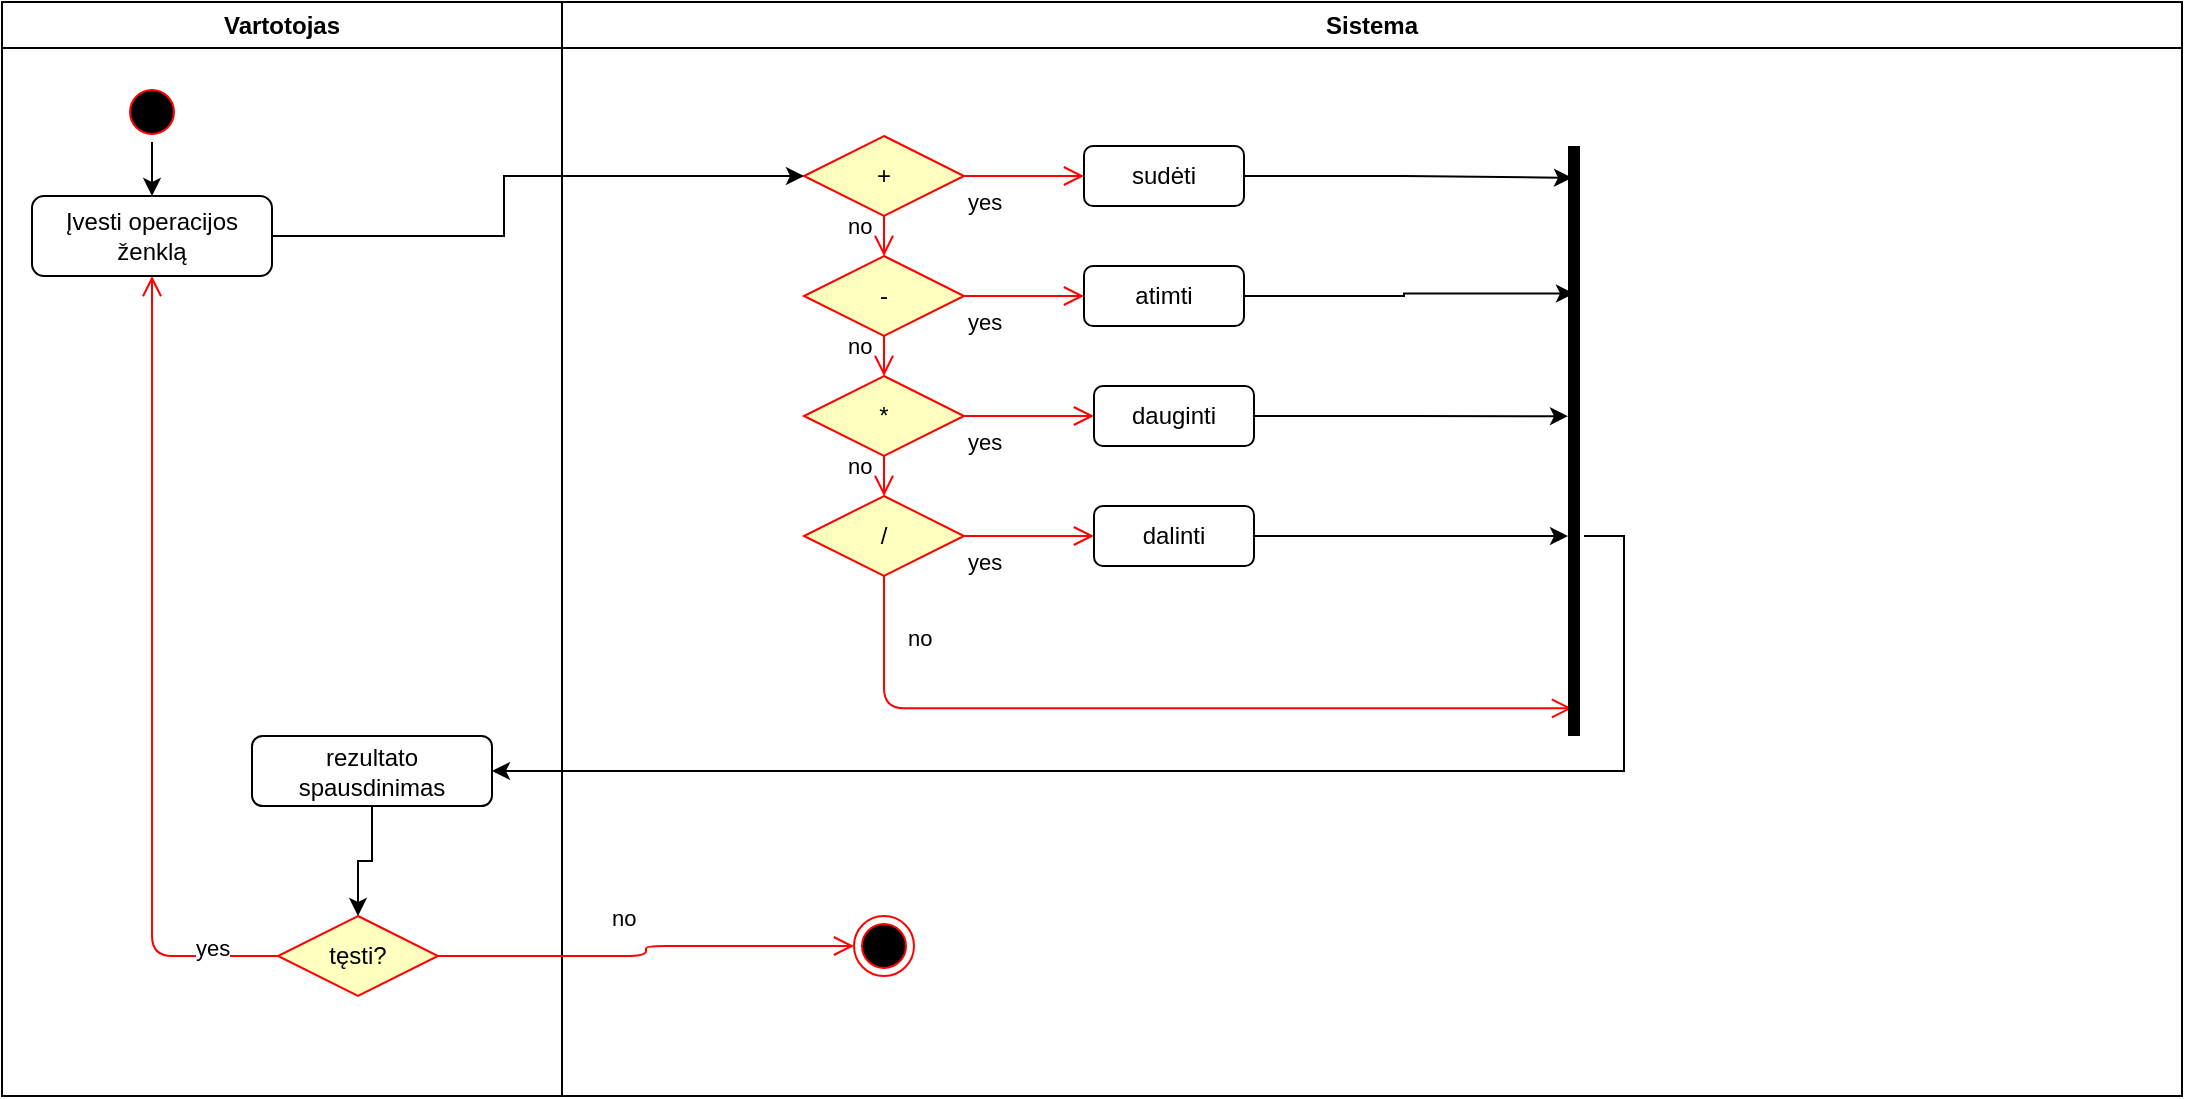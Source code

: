 <mxfile version="12.1.1" type="device" pages="1"><diagram name="Page-1" id="e7e014a7-5840-1c2e-5031-d8a46d1fe8dd"><mxGraphModel dx="1408" dy="777" grid="1" gridSize="10" guides="1" tooltips="1" connect="1" arrows="1" fold="1" page="1" pageScale="1" pageWidth="1169" pageHeight="826" background="#ffffff" math="0" shadow="0"><root><mxCell id="0"/><mxCell id="1" parent="0"/><mxCell id="3" value="Vartotojas" style="swimlane;whiteSpace=wrap" parent="1" vertex="1"><mxGeometry x="39" y="13" width="280" height="547" as="geometry"/></mxCell><mxCell id="pYI896oc1kStvGvr0Gmi-50" value="" style="edgeStyle=orthogonalEdgeStyle;rounded=0;orthogonalLoop=1;jettySize=auto;html=1;" parent="3" source="13" target="pYI896oc1kStvGvr0Gmi-47" edge="1"><mxGeometry relative="1" as="geometry"><mxPoint x="75" y="140" as="sourcePoint"/></mxGeometry></mxCell><mxCell id="13" value="" style="ellipse;shape=startState;fillColor=#000000;strokeColor=#ff0000;" parent="3" vertex="1"><mxGeometry x="60" y="40" width="30" height="30" as="geometry"/></mxCell><mxCell id="pYI896oc1kStvGvr0Gmi-47" value="Įvesti operacijos ženklą" style="rounded=1;whiteSpace=wrap;html=1;" parent="3" vertex="1"><mxGeometry x="15" y="97" width="120" height="40" as="geometry"/></mxCell><mxCell id="pYI896oc1kStvGvr0Gmi-139" value="tęsti?" style="rhombus;whiteSpace=wrap;html=1;fillColor=#ffffc0;strokeColor=#ff0000;" parent="3" vertex="1"><mxGeometry x="138" y="457" width="80" height="40" as="geometry"/></mxCell><mxCell id="pYI896oc1kStvGvr0Gmi-141" value="yes" style="edgeStyle=orthogonalEdgeStyle;html=1;align=left;verticalAlign=top;endArrow=open;endSize=8;strokeColor=#ff0000;entryX=0.5;entryY=1;entryDx=0;entryDy=0;" parent="3" source="pYI896oc1kStvGvr0Gmi-139" target="pYI896oc1kStvGvr0Gmi-47" edge="1"><mxGeometry x="-0.6" y="-20" relative="1" as="geometry"><mxPoint x="51" y="522.5" as="targetPoint"/><mxPoint as="offset"/></mxGeometry></mxCell><mxCell id="59D-sfgaQ4WbKUfJscwK-38" style="edgeStyle=orthogonalEdgeStyle;rounded=0;orthogonalLoop=1;jettySize=auto;html=1;entryX=0.5;entryY=0;entryDx=0;entryDy=0;" edge="1" parent="3" source="pYI896oc1kStvGvr0Gmi-131" target="pYI896oc1kStvGvr0Gmi-139"><mxGeometry relative="1" as="geometry"/></mxCell><mxCell id="pYI896oc1kStvGvr0Gmi-131" value="rezultato spausdinimas" style="rounded=1;whiteSpace=wrap;html=1;strokeColor=#000000;" parent="3" vertex="1"><mxGeometry x="125" y="367" width="120" height="35" as="geometry"/></mxCell><mxCell id="4" value="Sistema" style="swimlane;whiteSpace=wrap" parent="1" vertex="1"><mxGeometry x="319" y="13" width="810" height="547" as="geometry"><mxRectangle x="319" y="13" width="80" height="23" as="alternateBounds"/></mxGeometry></mxCell><mxCell id="pYI896oc1kStvGvr0Gmi-67" value="+" style="rhombus;whiteSpace=wrap;html=1;fillColor=#ffffc0;strokeColor=#ff0000;" parent="4" vertex="1"><mxGeometry x="121" y="67" width="80" height="40" as="geometry"/></mxCell><mxCell id="pYI896oc1kStvGvr0Gmi-68" value="no" style="edgeStyle=orthogonalEdgeStyle;html=1;align=left;verticalAlign=bottom;endArrow=open;endSize=8;strokeColor=#ff0000;entryX=0.5;entryY=0;entryDx=0;entryDy=0;" parent="4" source="pYI896oc1kStvGvr0Gmi-67" target="pYI896oc1kStvGvr0Gmi-71" edge="1"><mxGeometry x="0.333" y="-20" relative="1" as="geometry"><mxPoint x="301" y="107" as="targetPoint"/><mxPoint as="offset"/></mxGeometry></mxCell><mxCell id="pYI896oc1kStvGvr0Gmi-69" value="yes" style="edgeStyle=orthogonalEdgeStyle;html=1;align=left;verticalAlign=top;endArrow=open;endSize=8;strokeColor=#ff0000;entryX=0;entryY=0.5;entryDx=0;entryDy=0;" parent="4" source="pYI896oc1kStvGvr0Gmi-67" target="pYI896oc1kStvGvr0Gmi-83" edge="1"><mxGeometry x="-1" relative="1" as="geometry"><mxPoint x="291" y="87" as="targetPoint"/></mxGeometry></mxCell><mxCell id="pYI896oc1kStvGvr0Gmi-71" value="-" style="rhombus;whiteSpace=wrap;html=1;fillColor=#ffffc0;strokeColor=#ff0000;" parent="4" vertex="1"><mxGeometry x="121" y="127" width="80" height="40" as="geometry"/></mxCell><mxCell id="pYI896oc1kStvGvr0Gmi-72" value="no" style="edgeStyle=orthogonalEdgeStyle;html=1;align=left;verticalAlign=bottom;endArrow=open;endSize=8;strokeColor=#ff0000;entryX=0.5;entryY=0;entryDx=0;entryDy=0;" parent="4" source="pYI896oc1kStvGvr0Gmi-71" target="pYI896oc1kStvGvr0Gmi-74" edge="1"><mxGeometry x="0.333" y="-20" relative="1" as="geometry"><mxPoint x="126" y="287" as="targetPoint"/><mxPoint as="offset"/></mxGeometry></mxCell><mxCell id="pYI896oc1kStvGvr0Gmi-73" value="yes" style="edgeStyle=orthogonalEdgeStyle;html=1;align=left;verticalAlign=top;endArrow=open;endSize=8;strokeColor=#ff0000;entryX=0;entryY=0.5;entryDx=0;entryDy=0;" parent="4" source="pYI896oc1kStvGvr0Gmi-71" target="pYI896oc1kStvGvr0Gmi-86" edge="1"><mxGeometry x="-1" relative="1" as="geometry"><mxPoint x="281" y="157" as="targetPoint"/></mxGeometry></mxCell><mxCell id="pYI896oc1kStvGvr0Gmi-74" value="*" style="rhombus;whiteSpace=wrap;html=1;fillColor=#ffffc0;strokeColor=#ff0000;" parent="4" vertex="1"><mxGeometry x="121" y="187" width="80" height="40" as="geometry"/></mxCell><mxCell id="pYI896oc1kStvGvr0Gmi-75" value="no" style="edgeStyle=orthogonalEdgeStyle;html=1;align=left;verticalAlign=bottom;endArrow=open;endSize=8;strokeColor=#ff0000;entryX=0.953;entryY=0.6;entryDx=0;entryDy=0;entryPerimeter=0;" parent="4" source="pYI896oc1kStvGvr0Gmi-77" target="pYI896oc1kStvGvr0Gmi-98" edge="1"><mxGeometry x="-0.805" y="10" relative="1" as="geometry"><mxPoint x="161" y="312" as="targetPoint"/><mxPoint as="offset"/><Array as="points"><mxPoint x="161" y="353"/></Array></mxGeometry></mxCell><mxCell id="pYI896oc1kStvGvr0Gmi-76" value="yes" style="edgeStyle=orthogonalEdgeStyle;html=1;align=left;verticalAlign=top;endArrow=open;endSize=8;strokeColor=#ff0000;entryX=0;entryY=0.5;entryDx=0;entryDy=0;" parent="4" source="pYI896oc1kStvGvr0Gmi-74" target="pYI896oc1kStvGvr0Gmi-87" edge="1"><mxGeometry x="-1" relative="1" as="geometry"><mxPoint x="281" y="227" as="targetPoint"/></mxGeometry></mxCell><mxCell id="pYI896oc1kStvGvr0Gmi-79" value="yes" style="edgeStyle=orthogonalEdgeStyle;html=1;align=left;verticalAlign=top;endArrow=open;endSize=8;strokeColor=#ff0000;entryX=0;entryY=0.5;entryDx=0;entryDy=0;" parent="4" source="pYI896oc1kStvGvr0Gmi-77" target="pYI896oc1kStvGvr0Gmi-88" edge="1"><mxGeometry x="-1" relative="1" as="geometry"><mxPoint x="261" y="267" as="targetPoint"/></mxGeometry></mxCell><mxCell id="pYI896oc1kStvGvr0Gmi-77" value="/" style="rhombus;whiteSpace=wrap;html=1;fillColor=#ffffc0;strokeColor=#ff0000;" parent="4" vertex="1"><mxGeometry x="121" y="247" width="80" height="40" as="geometry"/></mxCell><mxCell id="pYI896oc1kStvGvr0Gmi-80" value="no" style="edgeStyle=orthogonalEdgeStyle;html=1;align=left;verticalAlign=bottom;endArrow=open;endSize=8;strokeColor=#ff0000;" parent="4" source="pYI896oc1kStvGvr0Gmi-74" target="pYI896oc1kStvGvr0Gmi-77" edge="1"><mxGeometry x="0.333" y="-20" relative="1" as="geometry"><mxPoint x="481" y="347" as="targetPoint"/><mxPoint x="481" y="267" as="sourcePoint"/><mxPoint as="offset"/></mxGeometry></mxCell><mxCell id="pYI896oc1kStvGvr0Gmi-117" style="edgeStyle=orthogonalEdgeStyle;rounded=0;orthogonalLoop=1;jettySize=auto;html=1;entryX=0.054;entryY=0.6;entryDx=0;entryDy=0;entryPerimeter=0;strokeColor=#000000;" parent="4" source="pYI896oc1kStvGvr0Gmi-83" target="pYI896oc1kStvGvr0Gmi-98" edge="1"><mxGeometry relative="1" as="geometry"/></mxCell><mxCell id="pYI896oc1kStvGvr0Gmi-83" value="sudėti" style="rounded=1;whiteSpace=wrap;html=1;" parent="4" vertex="1"><mxGeometry x="261" y="72" width="80" height="30" as="geometry"/></mxCell><mxCell id="pYI896oc1kStvGvr0Gmi-118" style="edgeStyle=orthogonalEdgeStyle;rounded=0;orthogonalLoop=1;jettySize=auto;html=1;entryX=0.25;entryY=0.5;entryDx=0;entryDy=0;entryPerimeter=0;strokeColor=#000000;" parent="4" source="pYI896oc1kStvGvr0Gmi-86" target="pYI896oc1kStvGvr0Gmi-98" edge="1"><mxGeometry relative="1" as="geometry"/></mxCell><mxCell id="pYI896oc1kStvGvr0Gmi-86" value="atimti" style="rounded=1;whiteSpace=wrap;html=1;" parent="4" vertex="1"><mxGeometry x="261" y="132" width="80" height="30" as="geometry"/></mxCell><mxCell id="pYI896oc1kStvGvr0Gmi-120" style="edgeStyle=orthogonalEdgeStyle;rounded=0;orthogonalLoop=1;jettySize=auto;html=1;entryX=0.458;entryY=0.8;entryDx=0;entryDy=0;entryPerimeter=0;strokeColor=#000000;" parent="4" source="pYI896oc1kStvGvr0Gmi-87" target="pYI896oc1kStvGvr0Gmi-98" edge="1"><mxGeometry relative="1" as="geometry"/></mxCell><mxCell id="pYI896oc1kStvGvr0Gmi-87" value="dauginti" style="rounded=1;whiteSpace=wrap;html=1;" parent="4" vertex="1"><mxGeometry x="266" y="192" width="80" height="30" as="geometry"/></mxCell><mxCell id="pYI896oc1kStvGvr0Gmi-119" style="edgeStyle=orthogonalEdgeStyle;rounded=0;orthogonalLoop=1;jettySize=auto;html=1;entryX=0.661;entryY=0.8;entryDx=0;entryDy=0;entryPerimeter=0;strokeColor=#000000;" parent="4" source="pYI896oc1kStvGvr0Gmi-88" target="pYI896oc1kStvGvr0Gmi-98" edge="1"><mxGeometry relative="1" as="geometry"/></mxCell><mxCell id="pYI896oc1kStvGvr0Gmi-88" value="dalinti" style="rounded=1;whiteSpace=wrap;html=1;" parent="4" vertex="1"><mxGeometry x="266" y="252" width="80" height="30" as="geometry"/></mxCell><mxCell id="pYI896oc1kStvGvr0Gmi-98" value="" style="shape=line;html=1;strokeWidth=6;strokeColor=#000000;direction=south;snapToPoint=0;" parent="4" vertex="1"><mxGeometry x="501" y="72" width="10" height="295" as="geometry"/></mxCell><mxCell id="38" value="" style="ellipse;shape=endState;fillColor=#000000;strokeColor=#ff0000;rotation=-90;" parent="4" vertex="1"><mxGeometry x="146" y="457" width="30" height="30" as="geometry"/></mxCell><mxCell id="pYI896oc1kStvGvr0Gmi-66" style="edgeStyle=orthogonalEdgeStyle;rounded=0;orthogonalLoop=1;jettySize=auto;html=1;entryX=0;entryY=0.5;entryDx=0;entryDy=0;exitX=1;exitY=0.5;exitDx=0;exitDy=0;" parent="1" source="pYI896oc1kStvGvr0Gmi-47" target="pYI896oc1kStvGvr0Gmi-67" edge="1"><mxGeometry relative="1" as="geometry"><mxPoint x="479" y="263" as="targetPoint"/><Array as="points"><mxPoint x="290" y="130"/><mxPoint x="290" y="100"/></Array></mxGeometry></mxCell><mxCell id="pYI896oc1kStvGvr0Gmi-127" style="edgeStyle=orthogonalEdgeStyle;rounded=0;orthogonalLoop=1;jettySize=auto;html=1;entryX=1;entryY=0.5;entryDx=0;entryDy=0;strokeColor=#000000;" parent="1" source="pYI896oc1kStvGvr0Gmi-98" target="pYI896oc1kStvGvr0Gmi-131" edge="1"><mxGeometry relative="1" as="geometry"><Array as="points"><mxPoint x="850" y="280"/><mxPoint x="850" y="398"/></Array><mxPoint x="795" y="408" as="targetPoint"/></mxGeometry></mxCell><mxCell id="pYI896oc1kStvGvr0Gmi-140" value="no" style="edgeStyle=orthogonalEdgeStyle;html=1;align=left;verticalAlign=bottom;endArrow=open;endSize=8;strokeColor=#ff0000;entryX=0.5;entryY=0;entryDx=0;entryDy=0;" parent="1" source="pYI896oc1kStvGvr0Gmi-139" target="38" edge="1"><mxGeometry x="-0.2" y="10" relative="1" as="geometry"><mxPoint x="217" y="535.5" as="targetPoint"/><mxPoint as="offset"/></mxGeometry></mxCell></root></mxGraphModel></diagram></mxfile>